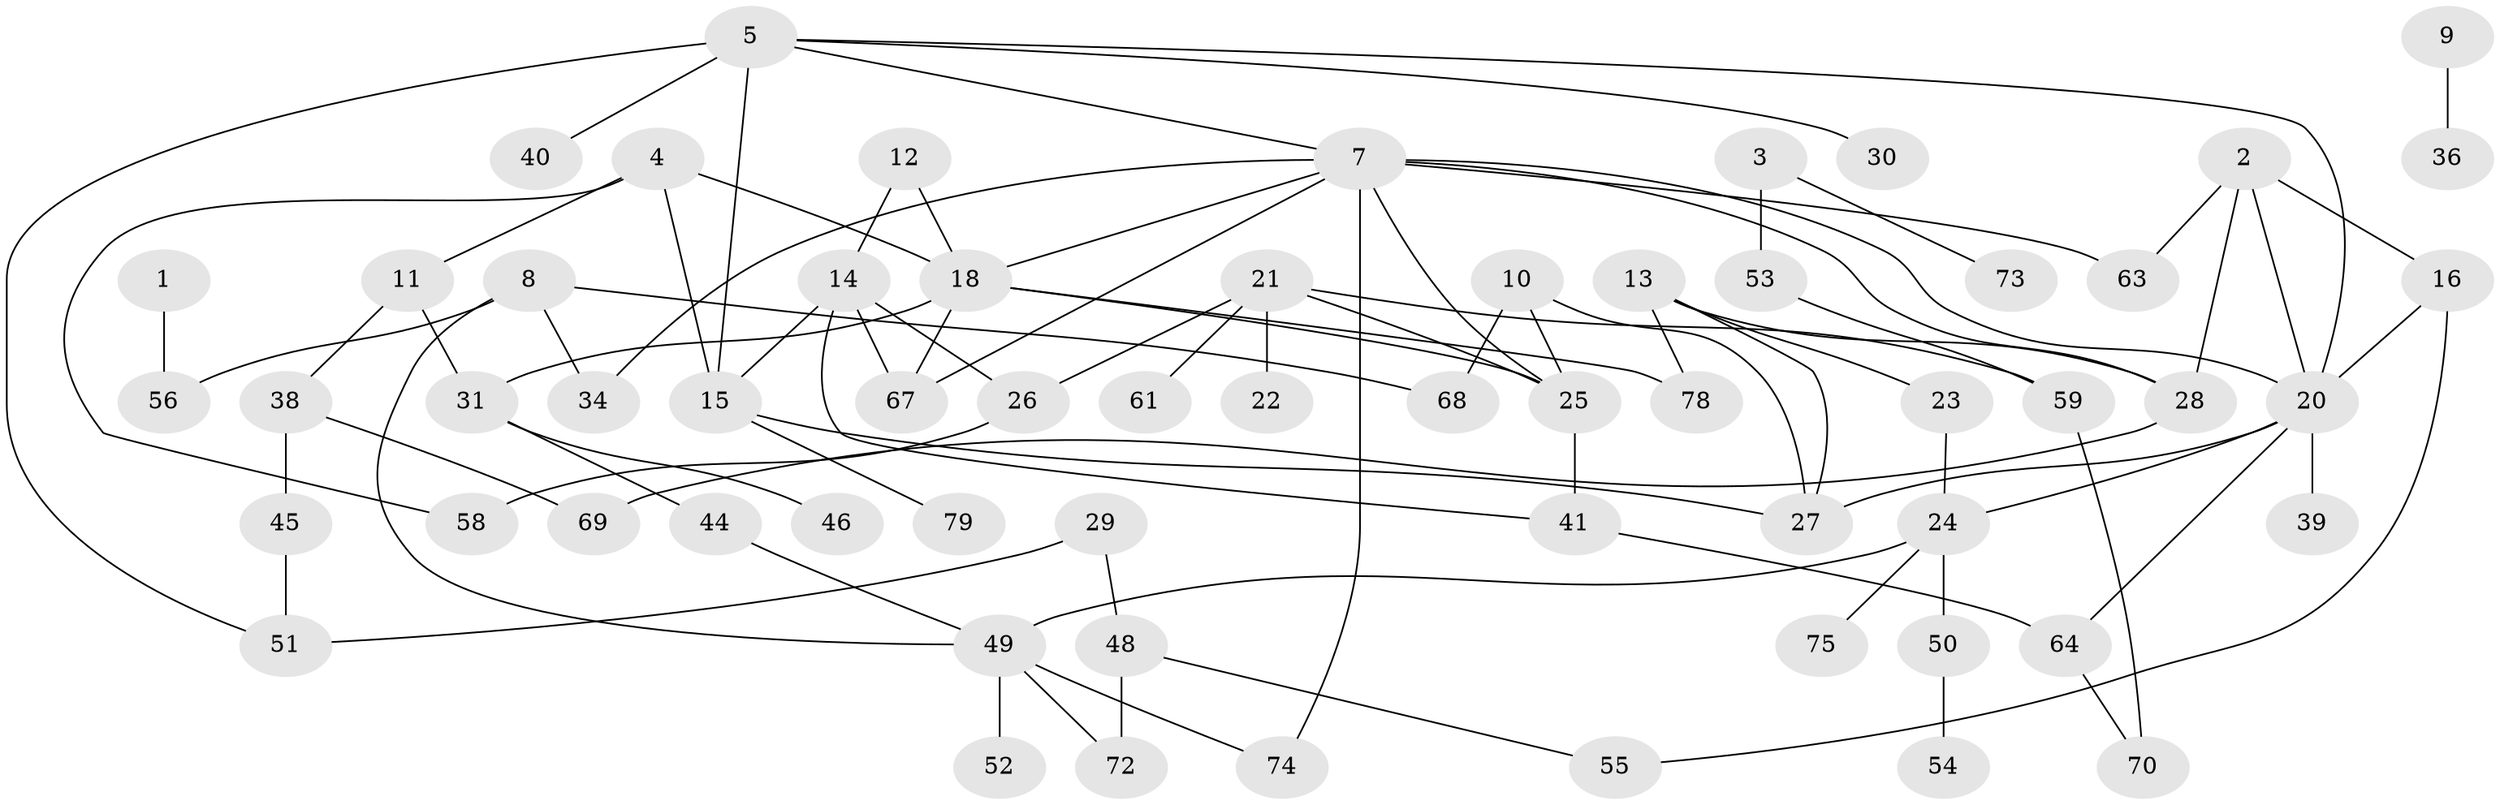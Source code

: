 // original degree distribution, {2: 0.2366412213740458, 4: 0.1297709923664122, 1: 0.22900763358778625, 7: 0.015267175572519083, 0: 0.1297709923664122, 3: 0.22900763358778625, 6: 0.015267175572519083, 5: 0.015267175572519083}
// Generated by graph-tools (version 1.1) at 2025/48/03/04/25 22:48:22]
// undirected, 61 vertices, 87 edges
graph export_dot {
  node [color=gray90,style=filled];
  1;
  2;
  3;
  4;
  5;
  7;
  8;
  9;
  10;
  11;
  12;
  13;
  14;
  15;
  16;
  18;
  20;
  21;
  22;
  23;
  24;
  25;
  26;
  27;
  28;
  29;
  30;
  31;
  34;
  36;
  38;
  39;
  40;
  41;
  44;
  45;
  46;
  48;
  49;
  50;
  51;
  52;
  53;
  54;
  55;
  56;
  58;
  59;
  61;
  63;
  64;
  67;
  68;
  69;
  70;
  72;
  73;
  74;
  75;
  78;
  79;
  1 -- 56 [weight=1.0];
  2 -- 16 [weight=1.0];
  2 -- 20 [weight=1.0];
  2 -- 28 [weight=1.0];
  2 -- 63 [weight=1.0];
  3 -- 53 [weight=1.0];
  3 -- 73 [weight=1.0];
  4 -- 11 [weight=1.0];
  4 -- 15 [weight=1.0];
  4 -- 18 [weight=1.0];
  4 -- 58 [weight=1.0];
  5 -- 7 [weight=1.0];
  5 -- 15 [weight=2.0];
  5 -- 20 [weight=1.0];
  5 -- 30 [weight=1.0];
  5 -- 40 [weight=1.0];
  5 -- 51 [weight=1.0];
  7 -- 18 [weight=1.0];
  7 -- 20 [weight=1.0];
  7 -- 25 [weight=1.0];
  7 -- 28 [weight=1.0];
  7 -- 34 [weight=1.0];
  7 -- 63 [weight=1.0];
  7 -- 67 [weight=1.0];
  7 -- 74 [weight=1.0];
  8 -- 34 [weight=1.0];
  8 -- 49 [weight=1.0];
  8 -- 56 [weight=1.0];
  8 -- 68 [weight=1.0];
  9 -- 36 [weight=1.0];
  10 -- 25 [weight=1.0];
  10 -- 27 [weight=1.0];
  10 -- 68 [weight=1.0];
  11 -- 31 [weight=1.0];
  11 -- 38 [weight=1.0];
  12 -- 14 [weight=1.0];
  12 -- 18 [weight=1.0];
  13 -- 23 [weight=1.0];
  13 -- 27 [weight=1.0];
  13 -- 28 [weight=1.0];
  13 -- 78 [weight=1.0];
  14 -- 15 [weight=2.0];
  14 -- 26 [weight=1.0];
  14 -- 41 [weight=1.0];
  14 -- 67 [weight=1.0];
  15 -- 27 [weight=1.0];
  15 -- 79 [weight=1.0];
  16 -- 20 [weight=2.0];
  16 -- 55 [weight=1.0];
  18 -- 25 [weight=1.0];
  18 -- 31 [weight=1.0];
  18 -- 67 [weight=1.0];
  18 -- 78 [weight=1.0];
  20 -- 24 [weight=1.0];
  20 -- 27 [weight=1.0];
  20 -- 39 [weight=1.0];
  20 -- 64 [weight=1.0];
  21 -- 22 [weight=1.0];
  21 -- 25 [weight=1.0];
  21 -- 26 [weight=1.0];
  21 -- 59 [weight=1.0];
  21 -- 61 [weight=1.0];
  23 -- 24 [weight=1.0];
  24 -- 49 [weight=1.0];
  24 -- 50 [weight=1.0];
  24 -- 75 [weight=1.0];
  25 -- 41 [weight=1.0];
  26 -- 58 [weight=1.0];
  28 -- 69 [weight=1.0];
  29 -- 48 [weight=1.0];
  29 -- 51 [weight=1.0];
  31 -- 44 [weight=1.0];
  31 -- 46 [weight=1.0];
  38 -- 45 [weight=1.0];
  38 -- 69 [weight=1.0];
  41 -- 64 [weight=1.0];
  44 -- 49 [weight=1.0];
  45 -- 51 [weight=1.0];
  48 -- 55 [weight=1.0];
  48 -- 72 [weight=1.0];
  49 -- 52 [weight=1.0];
  49 -- 72 [weight=1.0];
  49 -- 74 [weight=1.0];
  50 -- 54 [weight=1.0];
  53 -- 59 [weight=1.0];
  59 -- 70 [weight=1.0];
  64 -- 70 [weight=1.0];
}
